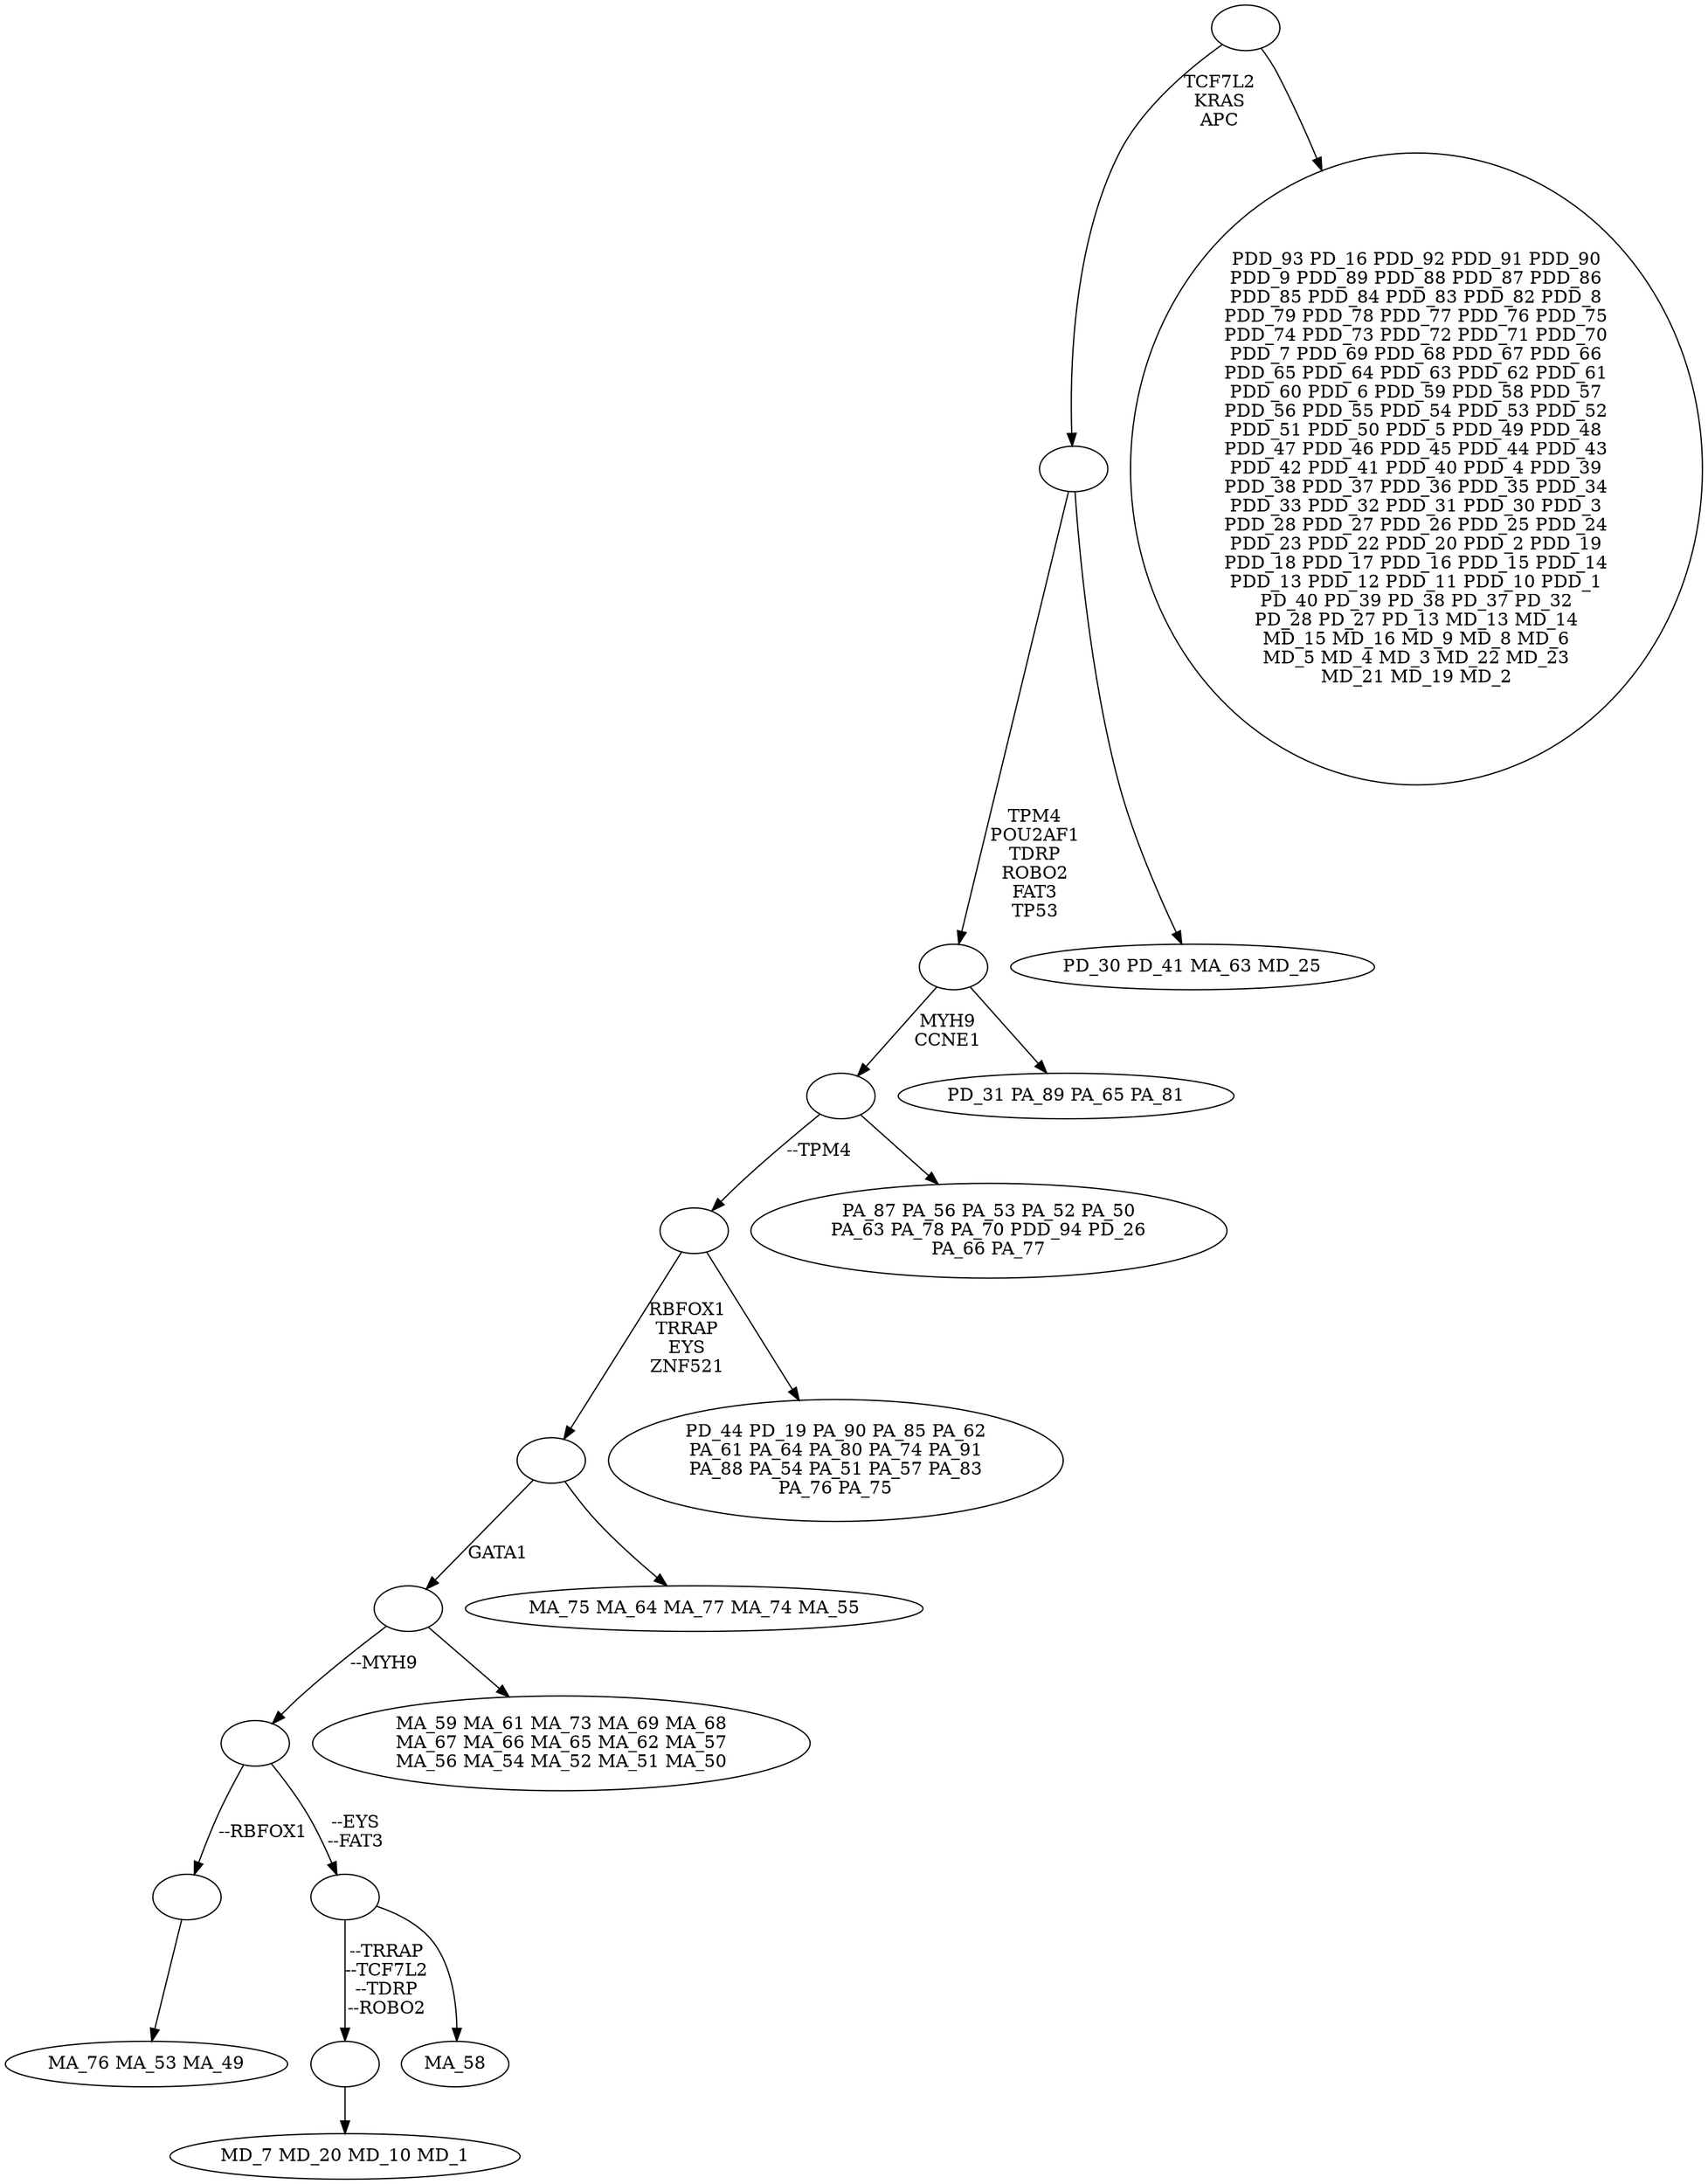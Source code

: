 digraph T {
	171 [label=""]
	141 [label=""]
	137 [label=""]
	135 [label=""]
	134 [label=""]
	133 [label=""]
	129 [label=""]
	128 [label=""]
	126 [label=""]
	8 [label=""]
	0 [label=""]
	171 -> 175
	175 [label="MA_76 MA_53 MA_49"]
	141 -> 194
	194 [label="MD_7 MD_20 MD_10 MD_1"]
	137 -> 178
	178 [label="MA_58"]
	134 -> 196
	196 [label="MA_59 MA_61 MA_73 MA_69 MA_68\nMA_67 MA_66 MA_65 MA_62 MA_57\nMA_56 MA_54 MA_52 MA_51 MA_50"]
	133 -> 180
	180 [label="MA_75 MA_64 MA_77 MA_74 MA_55"]
	129 -> 169
	169 [label="PD_44 PD_19 PA_90 PA_85 PA_62\nPA_61 PA_64 PA_80 PA_74 PA_91\nPA_88 PA_54 PA_51 PA_57 PA_83\nPA_76 PA_75"]
	128 -> 203
	203 [label="PA_87 PA_56 PA_53 PA_52 PA_50\nPA_63 PA_78 PA_70 PDD_94 PD_26\nPA_66 PA_77"]
	126 -> 205
	205 [label="PD_31 PA_89 PA_65 PA_81"]
	8 -> 120
	120 [label="PD_30 PD_41 MA_63 MD_25"]
	0 -> 119
	119 [label="PDD_93 PD_16 PDD_92 PDD_91 PDD_90\nPDD_9 PDD_89 PDD_88 PDD_87 PDD_86\nPDD_85 PDD_84 PDD_83 PDD_82 PDD_8\nPDD_79 PDD_78 PDD_77 PDD_76 PDD_75\nPDD_74 PDD_73 PDD_72 PDD_71 PDD_70\nPDD_7 PDD_69 PDD_68 PDD_67 PDD_66\nPDD_65 PDD_64 PDD_63 PDD_62 PDD_61\nPDD_60 PDD_6 PDD_59 PDD_58 PDD_57\nPDD_56 PDD_55 PDD_54 PDD_53 PDD_52\nPDD_51 PDD_50 PDD_5 PDD_49 PDD_48\nPDD_47 PDD_46 PDD_45 PDD_44 PDD_43\nPDD_42 PDD_41 PDD_40 PDD_4 PDD_39\nPDD_38 PDD_37 PDD_36 PDD_35 PDD_34\nPDD_33 PDD_32 PDD_31 PDD_30 PDD_3\nPDD_28 PDD_27 PDD_26 PDD_25 PDD_24\nPDD_23 PDD_22 PDD_20 PDD_2 PDD_19\nPDD_18 PDD_17 PDD_16 PDD_15 PDD_14\nPDD_13 PDD_12 PDD_11 PDD_10 PDD_1\nPD_40 PD_39 PD_38 PD_37 PD_32\nPD_28 PD_27 PD_13 MD_13 MD_14\nMD_15 MD_16 MD_9 MD_8 MD_6\nMD_5 MD_4 MD_3 MD_22 MD_23\nMD_21 MD_19 MD_2"]
	137 -> 141 [label="--TRRAP\n--TCF7L2\n--TDRP\n--ROBO2"]
	135 -> 137 [label="--EYS\n--FAT3"]
	135 -> 171 [label="--RBFOX1"]
	134 -> 135 [label="--MYH9"]
	133 -> 134 [label="GATA1"]
	129 -> 133 [label="RBFOX1\nTRRAP\nEYS\nZNF521"]
	128 -> 129 [label="--TPM4"]
	126 -> 128 [label="MYH9\nCCNE1"]
	8 -> 126 [label="TPM4\nPOU2AF1\nTDRP\nROBO2\nFAT3\nTP53"]
	0 -> 8 [label="TCF7L2\nKRAS\nAPC"]
}
